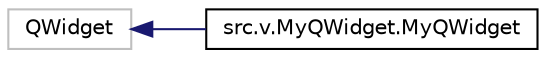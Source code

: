 digraph "Graphical Class Hierarchy"
{
  edge [fontname="Helvetica",fontsize="10",labelfontname="Helvetica",labelfontsize="10"];
  node [fontname="Helvetica",fontsize="10",shape=record];
  rankdir="LR";
  Node1 [label="QWidget",height=0.2,width=0.4,color="grey75", fillcolor="white", style="filled"];
  Node1 -> Node2 [dir="back",color="midnightblue",fontsize="10",style="solid",fontname="Helvetica"];
  Node2 [label="src.v.MyQWidget.MyQWidget",height=0.2,width=0.4,color="black", fillcolor="white", style="filled",URL="$classsrc_1_1v_1_1_my_q_widget_1_1_my_q_widget.html"];
}
